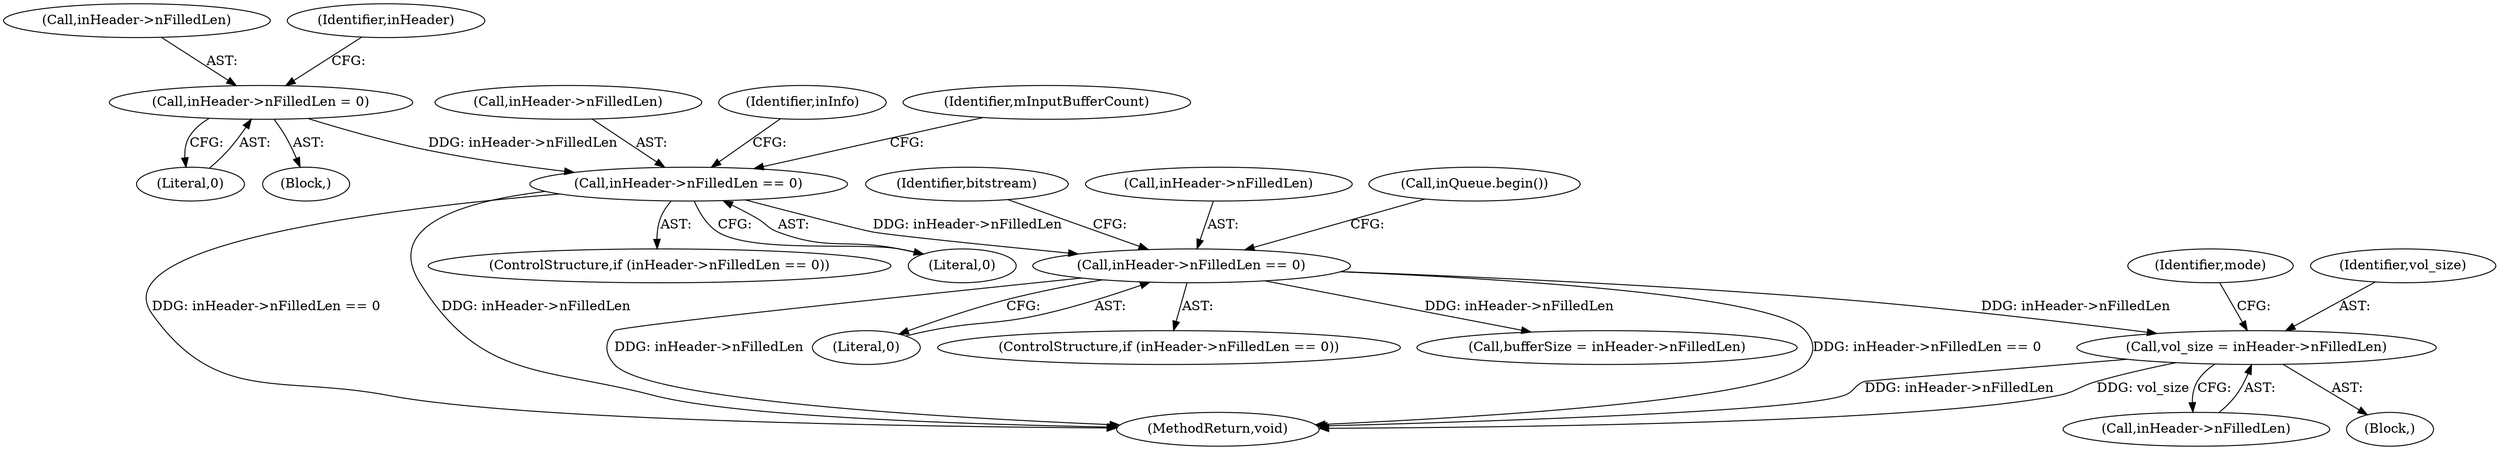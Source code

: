 digraph "0_Android_c48ef757cc50906e8726a3bebc3b60716292cdba@pointer" {
"1000297" [label="(Call,vol_size = inHeader->nFilledLen)"];
"1000169" [label="(Call,inHeader->nFilledLen == 0)"];
"1000648" [label="(Call,inHeader->nFilledLen == 0)"];
"1000623" [label="(Call,inHeader->nFilledLen = 0)"];
"1000652" [label="(Literal,0)"];
"1000240" [label="(Identifier,bitstream)"];
"1000170" [label="(Call,inHeader->nFilledLen)"];
"1000624" [label="(Call,inHeader->nFilledLen)"];
"1000304" [label="(Identifier,mode)"];
"1000168" [label="(ControlStructure,if (inHeader->nFilledLen == 0))"];
"1000176" [label="(Call,inQueue.begin())"];
"1000506" [label="(Call,bufferSize = inHeader->nFilledLen)"];
"1000649" [label="(Call,inHeader->nFilledLen)"];
"1000299" [label="(Call,inHeader->nFilledLen)"];
"1000297" [label="(Call,vol_size = inHeader->nFilledLen)"];
"1000627" [label="(Literal,0)"];
"1000631" [label="(Identifier,inHeader)"];
"1000656" [label="(Identifier,inInfo)"];
"1000670" [label="(Identifier,mInputBufferCount)"];
"1000717" [label="(MethodReturn,void)"];
"1000169" [label="(Call,inHeader->nFilledLen == 0)"];
"1000298" [label="(Identifier,vol_size)"];
"1000623" [label="(Call,inHeader->nFilledLen = 0)"];
"1000173" [label="(Literal,0)"];
"1000291" [label="(Block,)"];
"1000648" [label="(Call,inHeader->nFilledLen == 0)"];
"1000129" [label="(Block,)"];
"1000647" [label="(ControlStructure,if (inHeader->nFilledLen == 0))"];
"1000297" -> "1000291"  [label="AST: "];
"1000297" -> "1000299"  [label="CFG: "];
"1000298" -> "1000297"  [label="AST: "];
"1000299" -> "1000297"  [label="AST: "];
"1000304" -> "1000297"  [label="CFG: "];
"1000297" -> "1000717"  [label="DDG: vol_size"];
"1000297" -> "1000717"  [label="DDG: inHeader->nFilledLen"];
"1000169" -> "1000297"  [label="DDG: inHeader->nFilledLen"];
"1000169" -> "1000168"  [label="AST: "];
"1000169" -> "1000173"  [label="CFG: "];
"1000170" -> "1000169"  [label="AST: "];
"1000173" -> "1000169"  [label="AST: "];
"1000176" -> "1000169"  [label="CFG: "];
"1000240" -> "1000169"  [label="CFG: "];
"1000169" -> "1000717"  [label="DDG: inHeader->nFilledLen == 0"];
"1000169" -> "1000717"  [label="DDG: inHeader->nFilledLen"];
"1000648" -> "1000169"  [label="DDG: inHeader->nFilledLen"];
"1000169" -> "1000506"  [label="DDG: inHeader->nFilledLen"];
"1000648" -> "1000647"  [label="AST: "];
"1000648" -> "1000652"  [label="CFG: "];
"1000649" -> "1000648"  [label="AST: "];
"1000652" -> "1000648"  [label="AST: "];
"1000656" -> "1000648"  [label="CFG: "];
"1000670" -> "1000648"  [label="CFG: "];
"1000648" -> "1000717"  [label="DDG: inHeader->nFilledLen == 0"];
"1000648" -> "1000717"  [label="DDG: inHeader->nFilledLen"];
"1000623" -> "1000648"  [label="DDG: inHeader->nFilledLen"];
"1000623" -> "1000129"  [label="AST: "];
"1000623" -> "1000627"  [label="CFG: "];
"1000624" -> "1000623"  [label="AST: "];
"1000627" -> "1000623"  [label="AST: "];
"1000631" -> "1000623"  [label="CFG: "];
}
